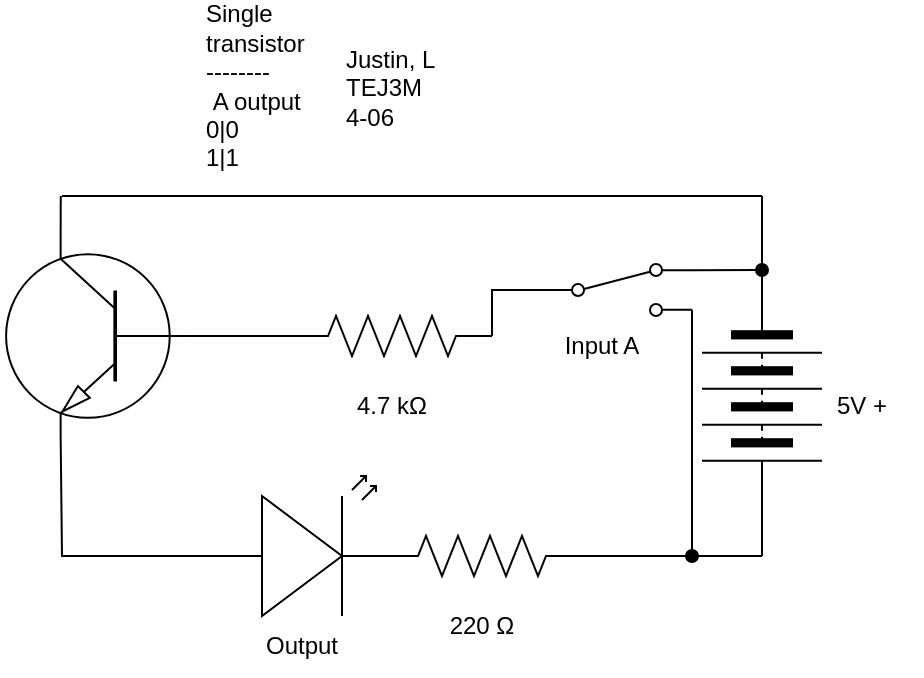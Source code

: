<mxfile>
    <diagram id="ciPo3X5teLXdfqjWm5yF" name="Page-1">
        <mxGraphModel dx="520" dy="367" grid="1" gridSize="10" guides="1" tooltips="1" connect="1" arrows="1" fold="1" page="1" pageScale="1" pageWidth="850" pageHeight="1100" math="0" shadow="0">
            <root>
                <mxCell id="0"/>
                <mxCell id="1" parent="0"/>
                <mxCell id="5" style="edgeStyle=none;html=1;entryX=0;entryY=0.5;entryDx=0;entryDy=0;entryPerimeter=0;endArrow=none;endFill=0;" edge="1" parent="1" source="3" target="4">
                    <mxGeometry relative="1" as="geometry"/>
                </mxCell>
                <mxCell id="9" style="edgeStyle=none;rounded=0;html=1;exitX=0.7;exitY=1;exitDx=0;exitDy=0;exitPerimeter=0;startArrow=none;startFill=0;endArrow=none;endFill=0;" edge="1" parent="1" source="3">
                    <mxGeometry relative="1" as="geometry">
                        <mxPoint x="300" y="380" as="targetPoint"/>
                        <Array as="points">
                            <mxPoint x="210" y="380"/>
                        </Array>
                    </mxGeometry>
                </mxCell>
                <mxCell id="16" style="edgeStyle=none;rounded=0;html=1;exitX=0.7;exitY=0;exitDx=0;exitDy=0;exitPerimeter=0;startArrow=none;startFill=0;endArrow=none;endFill=0;" edge="1" parent="1" source="3">
                    <mxGeometry relative="1" as="geometry">
                        <mxPoint x="209.37" y="200.0" as="targetPoint"/>
                    </mxGeometry>
                </mxCell>
                <mxCell id="3" value="" style="verticalLabelPosition=bottom;shadow=0;dashed=0;align=center;html=1;verticalAlign=top;shape=mxgraph.electrical.transistors.npn_transistor_1;flipV=0;flipH=1;" vertex="1" parent="1">
                    <mxGeometry x="180" y="220" width="95" height="100" as="geometry"/>
                </mxCell>
                <mxCell id="7" style="edgeStyle=none;html=1;exitX=1;exitY=0.5;exitDx=0;exitDy=0;exitPerimeter=0;entryX=0;entryY=0.5;entryDx=0;entryDy=0;endArrow=none;endFill=0;rounded=0;" edge="1" parent="1" source="4" target="6">
                    <mxGeometry relative="1" as="geometry">
                        <Array as="points">
                            <mxPoint x="425" y="247"/>
                        </Array>
                    </mxGeometry>
                </mxCell>
                <mxCell id="4" value="" style="pointerEvents=1;verticalLabelPosition=bottom;shadow=0;dashed=0;align=center;html=1;verticalAlign=top;shape=mxgraph.electrical.resistors.resistor_2;" vertex="1" parent="1">
                    <mxGeometry x="325" y="260" width="100" height="20" as="geometry"/>
                </mxCell>
                <mxCell id="8" style="edgeStyle=none;rounded=0;html=1;exitX=1;exitY=0.88;exitDx=0;exitDy=0;endArrow=oval;endFill=1;startArrow=none;startFill=0;" edge="1" parent="1" source="6">
                    <mxGeometry relative="1" as="geometry">
                        <mxPoint x="525" y="380" as="targetPoint"/>
                    </mxGeometry>
                </mxCell>
                <mxCell id="13" style="edgeStyle=none;rounded=0;html=1;exitX=1;exitY=0.12;exitDx=0;exitDy=0;startArrow=none;startFill=0;endArrow=oval;endFill=1;" edge="1" parent="1" source="6">
                    <mxGeometry relative="1" as="geometry">
                        <mxPoint x="560" y="237" as="targetPoint"/>
                    </mxGeometry>
                </mxCell>
                <mxCell id="6" value="" style="shape=mxgraph.electrical.electro-mechanical.twoWaySwitch;aspect=fixed;elSwitchState=2;" vertex="1" parent="1">
                    <mxGeometry x="450" y="234" width="75" height="26" as="geometry"/>
                </mxCell>
                <mxCell id="11" value="" style="verticalLabelPosition=bottom;shadow=0;dashed=0;align=center;html=1;verticalAlign=top;shape=mxgraph.electrical.opto_electronics.led_2;pointerEvents=1;" vertex="1" parent="1">
                    <mxGeometry x="280" y="340" width="100" height="70" as="geometry"/>
                </mxCell>
                <mxCell id="14" style="edgeStyle=none;rounded=0;html=1;startArrow=none;startFill=0;endArrow=none;endFill=0;" edge="1" parent="1" source="12">
                    <mxGeometry relative="1" as="geometry">
                        <mxPoint x="560" y="380" as="targetPoint"/>
                    </mxGeometry>
                </mxCell>
                <mxCell id="12" value="" style="pointerEvents=1;verticalLabelPosition=bottom;shadow=0;dashed=0;align=center;html=1;verticalAlign=top;shape=mxgraph.electrical.resistors.resistor_2;" vertex="1" parent="1">
                    <mxGeometry x="370" y="370" width="100" height="20" as="geometry"/>
                </mxCell>
                <mxCell id="17" value="" style="edgeStyle=none;orthogonalLoop=1;jettySize=auto;html=1;rounded=0;startArrow=none;startFill=0;endArrow=none;endFill=0;" edge="1" parent="1">
                    <mxGeometry width="80" relative="1" as="geometry">
                        <mxPoint x="210" y="200" as="sourcePoint"/>
                        <mxPoint x="560" y="200" as="targetPoint"/>
                        <Array as="points"/>
                    </mxGeometry>
                </mxCell>
                <mxCell id="19" style="edgeStyle=none;rounded=0;html=1;exitX=1;exitY=0.5;exitDx=0;exitDy=0;startArrow=none;startFill=0;endArrow=none;endFill=0;" edge="1" parent="1" source="18">
                    <mxGeometry relative="1" as="geometry">
                        <mxPoint x="560" y="380" as="targetPoint"/>
                    </mxGeometry>
                </mxCell>
                <mxCell id="20" style="edgeStyle=none;rounded=0;html=1;exitX=0;exitY=0.5;exitDx=0;exitDy=0;startArrow=none;startFill=0;endArrow=none;endFill=0;" edge="1" parent="1" source="18">
                    <mxGeometry relative="1" as="geometry">
                        <mxPoint x="560" y="200" as="targetPoint"/>
                    </mxGeometry>
                </mxCell>
                <mxCell id="18" value="" style="pointerEvents=1;verticalLabelPosition=bottom;shadow=0;dashed=0;align=center;html=1;verticalAlign=top;shape=mxgraph.electrical.miscellaneous.batteryStack;rotation=90;" vertex="1" parent="1">
                    <mxGeometry x="510" y="270" width="100" height="60" as="geometry"/>
                </mxCell>
                <mxCell id="21" value="Single transistor&lt;br&gt;--------&lt;br&gt;&amp;nbsp;A output 0|0 &lt;br&gt;1|1" style="text;strokeColor=none;align=left;fillColor=none;html=1;verticalAlign=middle;whiteSpace=wrap;rounded=0;" vertex="1" parent="1">
                    <mxGeometry x="280" y="130" width="60" height="30" as="geometry"/>
                </mxCell>
                <mxCell id="22" value="Justin, L&lt;br&gt;TEJ3M&lt;br&gt;4-06&lt;span style=&quot;color: rgba(0, 0, 0, 0); font-family: monospace; font-size: 0px;&quot;&gt;%3CmxGraphModel%3E%3Croot%3E%3CmxCell%20id%3D%220%22%2F%3E%3CmxCell%20id%3D%221%22%20parent%3D%220%22%2F%3E%3CmxCell%20id%3D%222%22%20value%3D%225%20V%22%20style%3D%22text%3BstrokeColor%3Dnone%3Balign%3Dcenter%3BfillColor%3Dnone%3Bhtml%3D1%3BverticalAlign%3Dmiddle%3BwhiteSpace%3Dwrap%3Brounded%3D0%3B%22%20vertex%3D%221%22%20parent%3D%221%22%3E%3CmxGeometry%20x%3D%22550%22%20y%3D%22275%22%20width%3D%2260%22%20height%3D%2230%22%20as%3D%22geometry%22%2F%3E%3C%2FmxCell%3E%3C%2Froot%3E%3C%2FmxGraphModel%3E&lt;/span&gt;" style="text;strokeColor=none;align=left;fillColor=none;html=1;verticalAlign=middle;whiteSpace=wrap;rounded=0;" vertex="1" parent="1">
                    <mxGeometry x="350" y="131" width="60" height="30" as="geometry"/>
                </mxCell>
                <mxCell id="23" value="5V +" style="text;strokeColor=none;align=center;fillColor=none;html=1;verticalAlign=middle;whiteSpace=wrap;rounded=0;" vertex="1" parent="1">
                    <mxGeometry x="580" y="290" width="60" height="30" as="geometry"/>
                </mxCell>
                <mxCell id="24" value="4.7 kΩ" style="text;strokeColor=none;align=center;fillColor=none;html=1;verticalAlign=middle;whiteSpace=wrap;rounded=0;labelBackgroundColor=none;" vertex="1" parent="1">
                    <mxGeometry x="345" y="290" width="60" height="30" as="geometry"/>
                </mxCell>
                <mxCell id="25" value="220 Ω" style="text;strokeColor=none;align=center;fillColor=none;html=1;verticalAlign=middle;whiteSpace=wrap;rounded=0;labelBackgroundColor=none;" vertex="1" parent="1">
                    <mxGeometry x="390" y="400" width="60" height="30" as="geometry"/>
                </mxCell>
                <mxCell id="26" value="Input A" style="text;strokeColor=none;align=center;fillColor=none;html=1;verticalAlign=middle;whiteSpace=wrap;rounded=0;labelBackgroundColor=none;" vertex="1" parent="1">
                    <mxGeometry x="450" y="260" width="60" height="30" as="geometry"/>
                </mxCell>
                <mxCell id="27" value="Output" style="text;strokeColor=none;align=center;fillColor=none;html=1;verticalAlign=middle;whiteSpace=wrap;rounded=0;labelBackgroundColor=none;" vertex="1" parent="1">
                    <mxGeometry x="300" y="410" width="60" height="30" as="geometry"/>
                </mxCell>
            </root>
        </mxGraphModel>
    </diagram>
</mxfile>